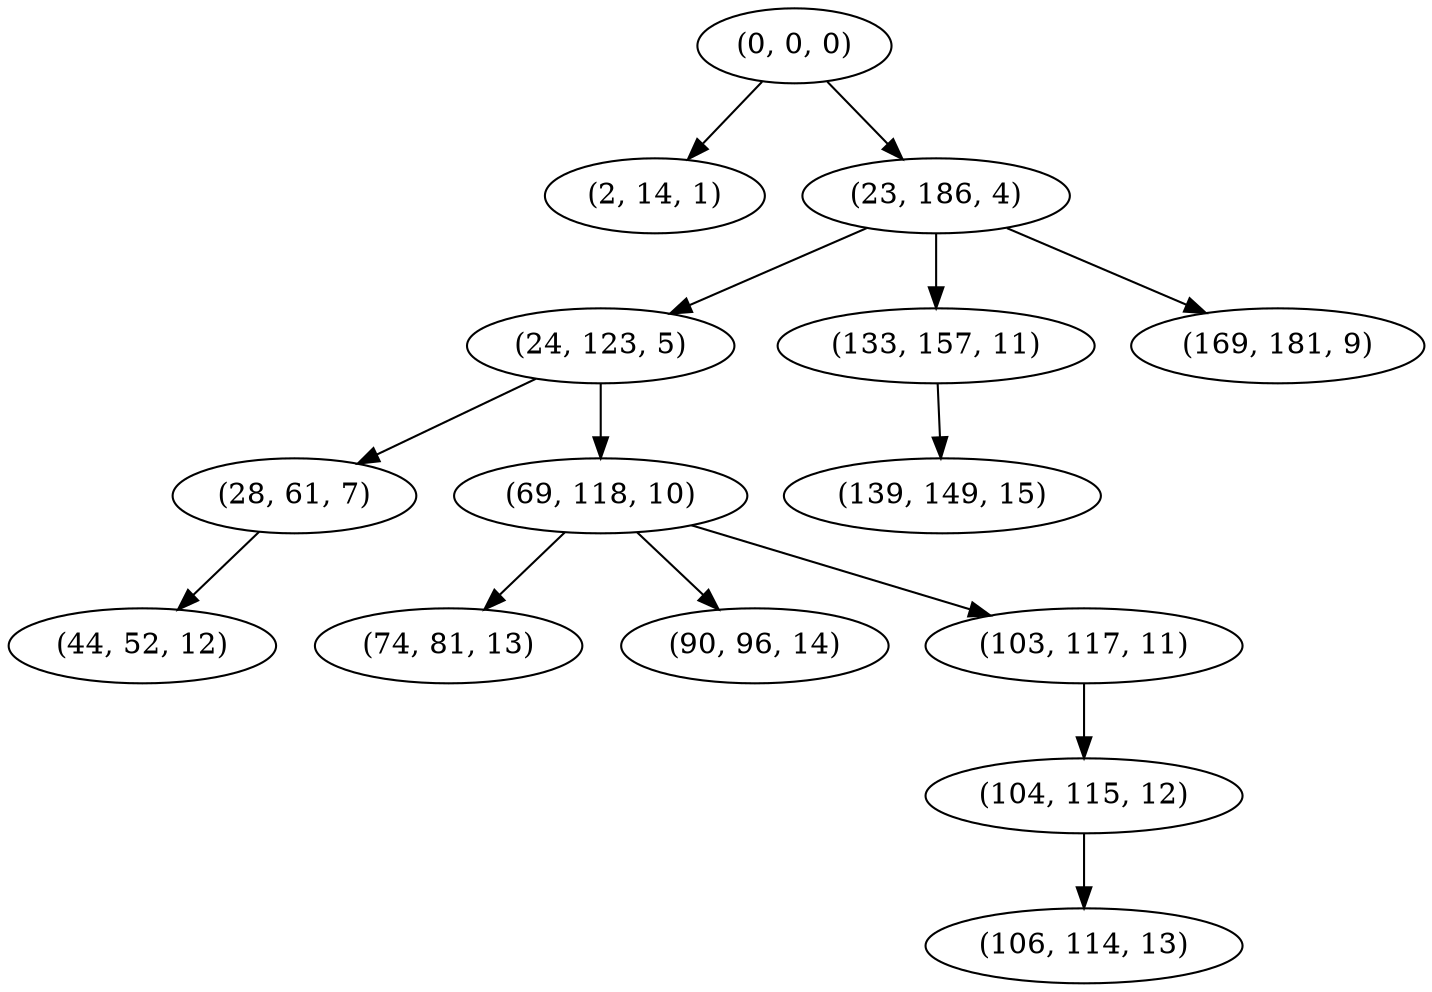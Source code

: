 digraph tree {
    "(0, 0, 0)";
    "(2, 14, 1)";
    "(23, 186, 4)";
    "(24, 123, 5)";
    "(28, 61, 7)";
    "(44, 52, 12)";
    "(69, 118, 10)";
    "(74, 81, 13)";
    "(90, 96, 14)";
    "(103, 117, 11)";
    "(104, 115, 12)";
    "(106, 114, 13)";
    "(133, 157, 11)";
    "(139, 149, 15)";
    "(169, 181, 9)";
    "(0, 0, 0)" -> "(2, 14, 1)";
    "(0, 0, 0)" -> "(23, 186, 4)";
    "(23, 186, 4)" -> "(24, 123, 5)";
    "(23, 186, 4)" -> "(133, 157, 11)";
    "(23, 186, 4)" -> "(169, 181, 9)";
    "(24, 123, 5)" -> "(28, 61, 7)";
    "(24, 123, 5)" -> "(69, 118, 10)";
    "(28, 61, 7)" -> "(44, 52, 12)";
    "(69, 118, 10)" -> "(74, 81, 13)";
    "(69, 118, 10)" -> "(90, 96, 14)";
    "(69, 118, 10)" -> "(103, 117, 11)";
    "(103, 117, 11)" -> "(104, 115, 12)";
    "(104, 115, 12)" -> "(106, 114, 13)";
    "(133, 157, 11)" -> "(139, 149, 15)";
}
